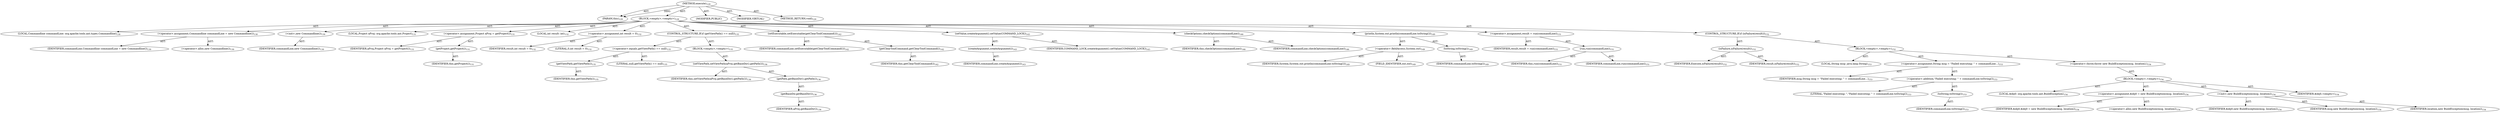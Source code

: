 digraph "execute" {  
"111669149696" [label = <(METHOD,execute)<SUB>129</SUB>> ]
"115964116992" [label = <(PARAM,this)<SUB>129</SUB>> ]
"25769803776" [label = <(BLOCK,&lt;empty&gt;,&lt;empty&gt;)<SUB>129</SUB>> ]
"94489280512" [label = <(LOCAL,Commandline commandLine: org.apache.tools.ant.types.Commandline)<SUB>130</SUB>> ]
"30064771072" [label = <(&lt;operator&gt;.assignment,Commandline commandLine = new Commandline())<SUB>130</SUB>> ]
"68719476756" [label = <(IDENTIFIER,commandLine,Commandline commandLine = new Commandline())<SUB>130</SUB>> ]
"30064771073" [label = <(&lt;operator&gt;.alloc,new Commandline())<SUB>130</SUB>> ]
"30064771074" [label = <(&lt;init&gt;,new Commandline())<SUB>130</SUB>> ]
"68719476757" [label = <(IDENTIFIER,commandLine,new Commandline())<SUB>130</SUB>> ]
"94489280513" [label = <(LOCAL,Project aProj: org.apache.tools.ant.Project)<SUB>131</SUB>> ]
"30064771075" [label = <(&lt;operator&gt;.assignment,Project aProj = getProject())<SUB>131</SUB>> ]
"68719476758" [label = <(IDENTIFIER,aProj,Project aProj = getProject())<SUB>131</SUB>> ]
"30064771076" [label = <(getProject,getProject())<SUB>131</SUB>> ]
"68719476736" [label = <(IDENTIFIER,this,getProject())<SUB>131</SUB>> ]
"94489280514" [label = <(LOCAL,int result: int)<SUB>132</SUB>> ]
"30064771077" [label = <(&lt;operator&gt;.assignment,int result = 0)<SUB>132</SUB>> ]
"68719476759" [label = <(IDENTIFIER,result,int result = 0)<SUB>132</SUB>> ]
"90194313216" [label = <(LITERAL,0,int result = 0)<SUB>132</SUB>> ]
"47244640256" [label = <(CONTROL_STRUCTURE,IF,if (getViewPath() == null))<SUB>135</SUB>> ]
"30064771078" [label = <(&lt;operator&gt;.equals,getViewPath() == null)<SUB>135</SUB>> ]
"30064771079" [label = <(getViewPath,getViewPath())<SUB>135</SUB>> ]
"68719476737" [label = <(IDENTIFIER,this,getViewPath())<SUB>135</SUB>> ]
"90194313217" [label = <(LITERAL,null,getViewPath() == null)<SUB>135</SUB>> ]
"25769803777" [label = <(BLOCK,&lt;empty&gt;,&lt;empty&gt;)<SUB>135</SUB>> ]
"30064771080" [label = <(setViewPath,setViewPath(aProj.getBaseDir().getPath()))<SUB>136</SUB>> ]
"68719476738" [label = <(IDENTIFIER,this,setViewPath(aProj.getBaseDir().getPath()))<SUB>136</SUB>> ]
"30064771081" [label = <(getPath,getBaseDir().getPath())<SUB>136</SUB>> ]
"30064771082" [label = <(getBaseDir,getBaseDir())<SUB>136</SUB>> ]
"68719476760" [label = <(IDENTIFIER,aProj,getBaseDir())<SUB>136</SUB>> ]
"30064771083" [label = <(setExecutable,setExecutable(getClearToolCommand()))<SUB>142</SUB>> ]
"68719476761" [label = <(IDENTIFIER,commandLine,setExecutable(getClearToolCommand()))<SUB>142</SUB>> ]
"30064771084" [label = <(getClearToolCommand,getClearToolCommand())<SUB>142</SUB>> ]
"68719476739" [label = <(IDENTIFIER,this,getClearToolCommand())<SUB>142</SUB>> ]
"30064771085" [label = <(setValue,createArgument().setValue(COMMAND_LOCK))<SUB>143</SUB>> ]
"30064771086" [label = <(createArgument,createArgument())<SUB>143</SUB>> ]
"68719476762" [label = <(IDENTIFIER,commandLine,createArgument())<SUB>143</SUB>> ]
"68719476763" [label = <(IDENTIFIER,COMMAND_LOCK,createArgument().setValue(COMMAND_LOCK))<SUB>143</SUB>> ]
"30064771087" [label = <(checkOptions,checkOptions(commandLine))<SUB>146</SUB>> ]
"68719476740" [label = <(IDENTIFIER,this,checkOptions(commandLine))<SUB>146</SUB>> ]
"68719476764" [label = <(IDENTIFIER,commandLine,checkOptions(commandLine))<SUB>146</SUB>> ]
"30064771088" [label = <(println,System.out.println(commandLine.toString()))<SUB>149</SUB>> ]
"30064771089" [label = <(&lt;operator&gt;.fieldAccess,System.out)<SUB>149</SUB>> ]
"68719476765" [label = <(IDENTIFIER,System,System.out.println(commandLine.toString()))<SUB>149</SUB>> ]
"55834574848" [label = <(FIELD_IDENTIFIER,out,out)<SUB>149</SUB>> ]
"30064771090" [label = <(toString,toString())<SUB>149</SUB>> ]
"68719476766" [label = <(IDENTIFIER,commandLine,toString())<SUB>149</SUB>> ]
"30064771091" [label = <(&lt;operator&gt;.assignment,result = run(commandLine))<SUB>151</SUB>> ]
"68719476767" [label = <(IDENTIFIER,result,result = run(commandLine))<SUB>151</SUB>> ]
"30064771092" [label = <(run,run(commandLine))<SUB>151</SUB>> ]
"68719476741" [label = <(IDENTIFIER,this,run(commandLine))<SUB>151</SUB>> ]
"68719476768" [label = <(IDENTIFIER,commandLine,run(commandLine))<SUB>151</SUB>> ]
"47244640257" [label = <(CONTROL_STRUCTURE,IF,if (isFailure(result)))<SUB>152</SUB>> ]
"30064771093" [label = <(isFailure,isFailure(result))<SUB>152</SUB>> ]
"68719476769" [label = <(IDENTIFIER,Execute,isFailure(result))<SUB>152</SUB>> ]
"68719476770" [label = <(IDENTIFIER,result,isFailure(result))<SUB>152</SUB>> ]
"25769803778" [label = <(BLOCK,&lt;empty&gt;,&lt;empty&gt;)<SUB>152</SUB>> ]
"94489280515" [label = <(LOCAL,String msg: java.lang.String)<SUB>153</SUB>> ]
"30064771094" [label = <(&lt;operator&gt;.assignment,String msg = &quot;Failed executing: &quot; + commandLine...)<SUB>153</SUB>> ]
"68719476771" [label = <(IDENTIFIER,msg,String msg = &quot;Failed executing: &quot; + commandLine...)<SUB>153</SUB>> ]
"30064771095" [label = <(&lt;operator&gt;.addition,&quot;Failed executing: &quot; + commandLine.toString())<SUB>153</SUB>> ]
"90194313218" [label = <(LITERAL,&quot;Failed executing: &quot;,&quot;Failed executing: &quot; + commandLine.toString())<SUB>153</SUB>> ]
"30064771096" [label = <(toString,toString())<SUB>153</SUB>> ]
"68719476772" [label = <(IDENTIFIER,commandLine,toString())<SUB>153</SUB>> ]
"30064771097" [label = <(&lt;operator&gt;.throw,throw new BuildException(msg, location);)<SUB>154</SUB>> ]
"25769803779" [label = <(BLOCK,&lt;empty&gt;,&lt;empty&gt;)<SUB>154</SUB>> ]
"94489280516" [label = <(LOCAL,$obj0: org.apache.tools.ant.BuildException)<SUB>154</SUB>> ]
"30064771098" [label = <(&lt;operator&gt;.assignment,$obj0 = new BuildException(msg, location))<SUB>154</SUB>> ]
"68719476773" [label = <(IDENTIFIER,$obj0,$obj0 = new BuildException(msg, location))<SUB>154</SUB>> ]
"30064771099" [label = <(&lt;operator&gt;.alloc,new BuildException(msg, location))<SUB>154</SUB>> ]
"30064771100" [label = <(&lt;init&gt;,new BuildException(msg, location))<SUB>154</SUB>> ]
"68719476774" [label = <(IDENTIFIER,$obj0,new BuildException(msg, location))<SUB>154</SUB>> ]
"68719476775" [label = <(IDENTIFIER,msg,new BuildException(msg, location))<SUB>154</SUB>> ]
"68719476776" [label = <(IDENTIFIER,location,new BuildException(msg, location))<SUB>154</SUB>> ]
"68719476777" [label = <(IDENTIFIER,$obj0,&lt;empty&gt;)<SUB>154</SUB>> ]
"133143986182" [label = <(MODIFIER,PUBLIC)> ]
"133143986183" [label = <(MODIFIER,VIRTUAL)> ]
"128849018880" [label = <(METHOD_RETURN,void)<SUB>129</SUB>> ]
  "111669149696" -> "115964116992"  [ label = "AST: "] 
  "111669149696" -> "25769803776"  [ label = "AST: "] 
  "111669149696" -> "133143986182"  [ label = "AST: "] 
  "111669149696" -> "133143986183"  [ label = "AST: "] 
  "111669149696" -> "128849018880"  [ label = "AST: "] 
  "25769803776" -> "94489280512"  [ label = "AST: "] 
  "25769803776" -> "30064771072"  [ label = "AST: "] 
  "25769803776" -> "30064771074"  [ label = "AST: "] 
  "25769803776" -> "94489280513"  [ label = "AST: "] 
  "25769803776" -> "30064771075"  [ label = "AST: "] 
  "25769803776" -> "94489280514"  [ label = "AST: "] 
  "25769803776" -> "30064771077"  [ label = "AST: "] 
  "25769803776" -> "47244640256"  [ label = "AST: "] 
  "25769803776" -> "30064771083"  [ label = "AST: "] 
  "25769803776" -> "30064771085"  [ label = "AST: "] 
  "25769803776" -> "30064771087"  [ label = "AST: "] 
  "25769803776" -> "30064771088"  [ label = "AST: "] 
  "25769803776" -> "30064771091"  [ label = "AST: "] 
  "25769803776" -> "47244640257"  [ label = "AST: "] 
  "30064771072" -> "68719476756"  [ label = "AST: "] 
  "30064771072" -> "30064771073"  [ label = "AST: "] 
  "30064771074" -> "68719476757"  [ label = "AST: "] 
  "30064771075" -> "68719476758"  [ label = "AST: "] 
  "30064771075" -> "30064771076"  [ label = "AST: "] 
  "30064771076" -> "68719476736"  [ label = "AST: "] 
  "30064771077" -> "68719476759"  [ label = "AST: "] 
  "30064771077" -> "90194313216"  [ label = "AST: "] 
  "47244640256" -> "30064771078"  [ label = "AST: "] 
  "47244640256" -> "25769803777"  [ label = "AST: "] 
  "30064771078" -> "30064771079"  [ label = "AST: "] 
  "30064771078" -> "90194313217"  [ label = "AST: "] 
  "30064771079" -> "68719476737"  [ label = "AST: "] 
  "25769803777" -> "30064771080"  [ label = "AST: "] 
  "30064771080" -> "68719476738"  [ label = "AST: "] 
  "30064771080" -> "30064771081"  [ label = "AST: "] 
  "30064771081" -> "30064771082"  [ label = "AST: "] 
  "30064771082" -> "68719476760"  [ label = "AST: "] 
  "30064771083" -> "68719476761"  [ label = "AST: "] 
  "30064771083" -> "30064771084"  [ label = "AST: "] 
  "30064771084" -> "68719476739"  [ label = "AST: "] 
  "30064771085" -> "30064771086"  [ label = "AST: "] 
  "30064771085" -> "68719476763"  [ label = "AST: "] 
  "30064771086" -> "68719476762"  [ label = "AST: "] 
  "30064771087" -> "68719476740"  [ label = "AST: "] 
  "30064771087" -> "68719476764"  [ label = "AST: "] 
  "30064771088" -> "30064771089"  [ label = "AST: "] 
  "30064771088" -> "30064771090"  [ label = "AST: "] 
  "30064771089" -> "68719476765"  [ label = "AST: "] 
  "30064771089" -> "55834574848"  [ label = "AST: "] 
  "30064771090" -> "68719476766"  [ label = "AST: "] 
  "30064771091" -> "68719476767"  [ label = "AST: "] 
  "30064771091" -> "30064771092"  [ label = "AST: "] 
  "30064771092" -> "68719476741"  [ label = "AST: "] 
  "30064771092" -> "68719476768"  [ label = "AST: "] 
  "47244640257" -> "30064771093"  [ label = "AST: "] 
  "47244640257" -> "25769803778"  [ label = "AST: "] 
  "30064771093" -> "68719476769"  [ label = "AST: "] 
  "30064771093" -> "68719476770"  [ label = "AST: "] 
  "25769803778" -> "94489280515"  [ label = "AST: "] 
  "25769803778" -> "30064771094"  [ label = "AST: "] 
  "25769803778" -> "30064771097"  [ label = "AST: "] 
  "30064771094" -> "68719476771"  [ label = "AST: "] 
  "30064771094" -> "30064771095"  [ label = "AST: "] 
  "30064771095" -> "90194313218"  [ label = "AST: "] 
  "30064771095" -> "30064771096"  [ label = "AST: "] 
  "30064771096" -> "68719476772"  [ label = "AST: "] 
  "30064771097" -> "25769803779"  [ label = "AST: "] 
  "25769803779" -> "94489280516"  [ label = "AST: "] 
  "25769803779" -> "30064771098"  [ label = "AST: "] 
  "25769803779" -> "30064771100"  [ label = "AST: "] 
  "25769803779" -> "68719476777"  [ label = "AST: "] 
  "30064771098" -> "68719476773"  [ label = "AST: "] 
  "30064771098" -> "30064771099"  [ label = "AST: "] 
  "30064771100" -> "68719476774"  [ label = "AST: "] 
  "30064771100" -> "68719476775"  [ label = "AST: "] 
  "30064771100" -> "68719476776"  [ label = "AST: "] 
  "111669149696" -> "115964116992"  [ label = "DDG: "] 
}
